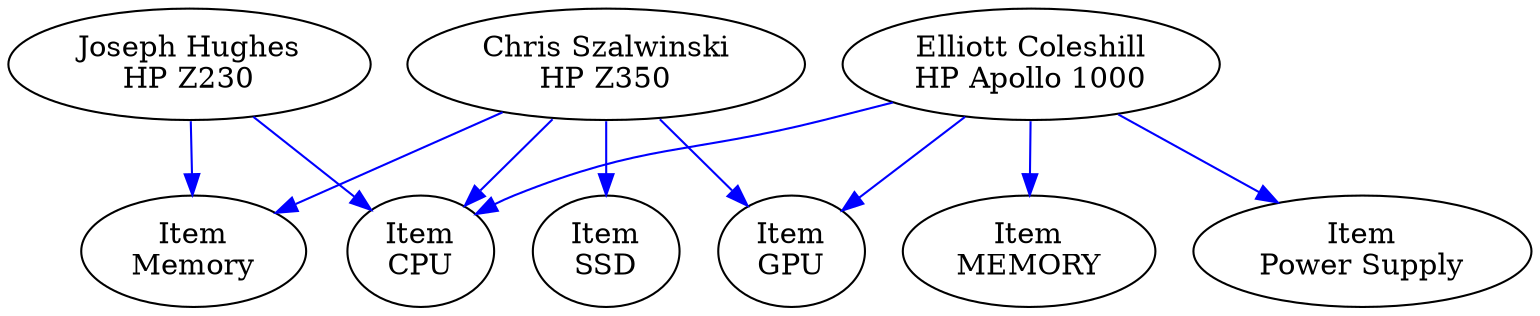 digraph orderGraph {
"Joseph Hughes
HP Z230"->"Item
CPU"[color=blue];
"Joseph Hughes
HP Z230"->"Item
Memory"[color=blue];
"Chris Szalwinski
HP Z350"->"Item
CPU"[color=blue];
"Chris Szalwinski
HP Z350"->"Item
Memory"[color=blue];
"Chris Szalwinski
HP Z350"->"Item
SSD"[color=blue];
"Chris Szalwinski
HP Z350"->"Item
GPU"[color=blue];
"Elliott Coleshill
HP Apollo 1000"->"Item
CPU"[color=blue];
"Elliott Coleshill
HP Apollo 1000"->"Item
MEMORY"[color=blue];
"Elliott Coleshill
HP Apollo 1000"->"Item
Power Supply"[color=blue];
"Elliott Coleshill
HP Apollo 1000"->"Item
GPU"[color=blue];
}
